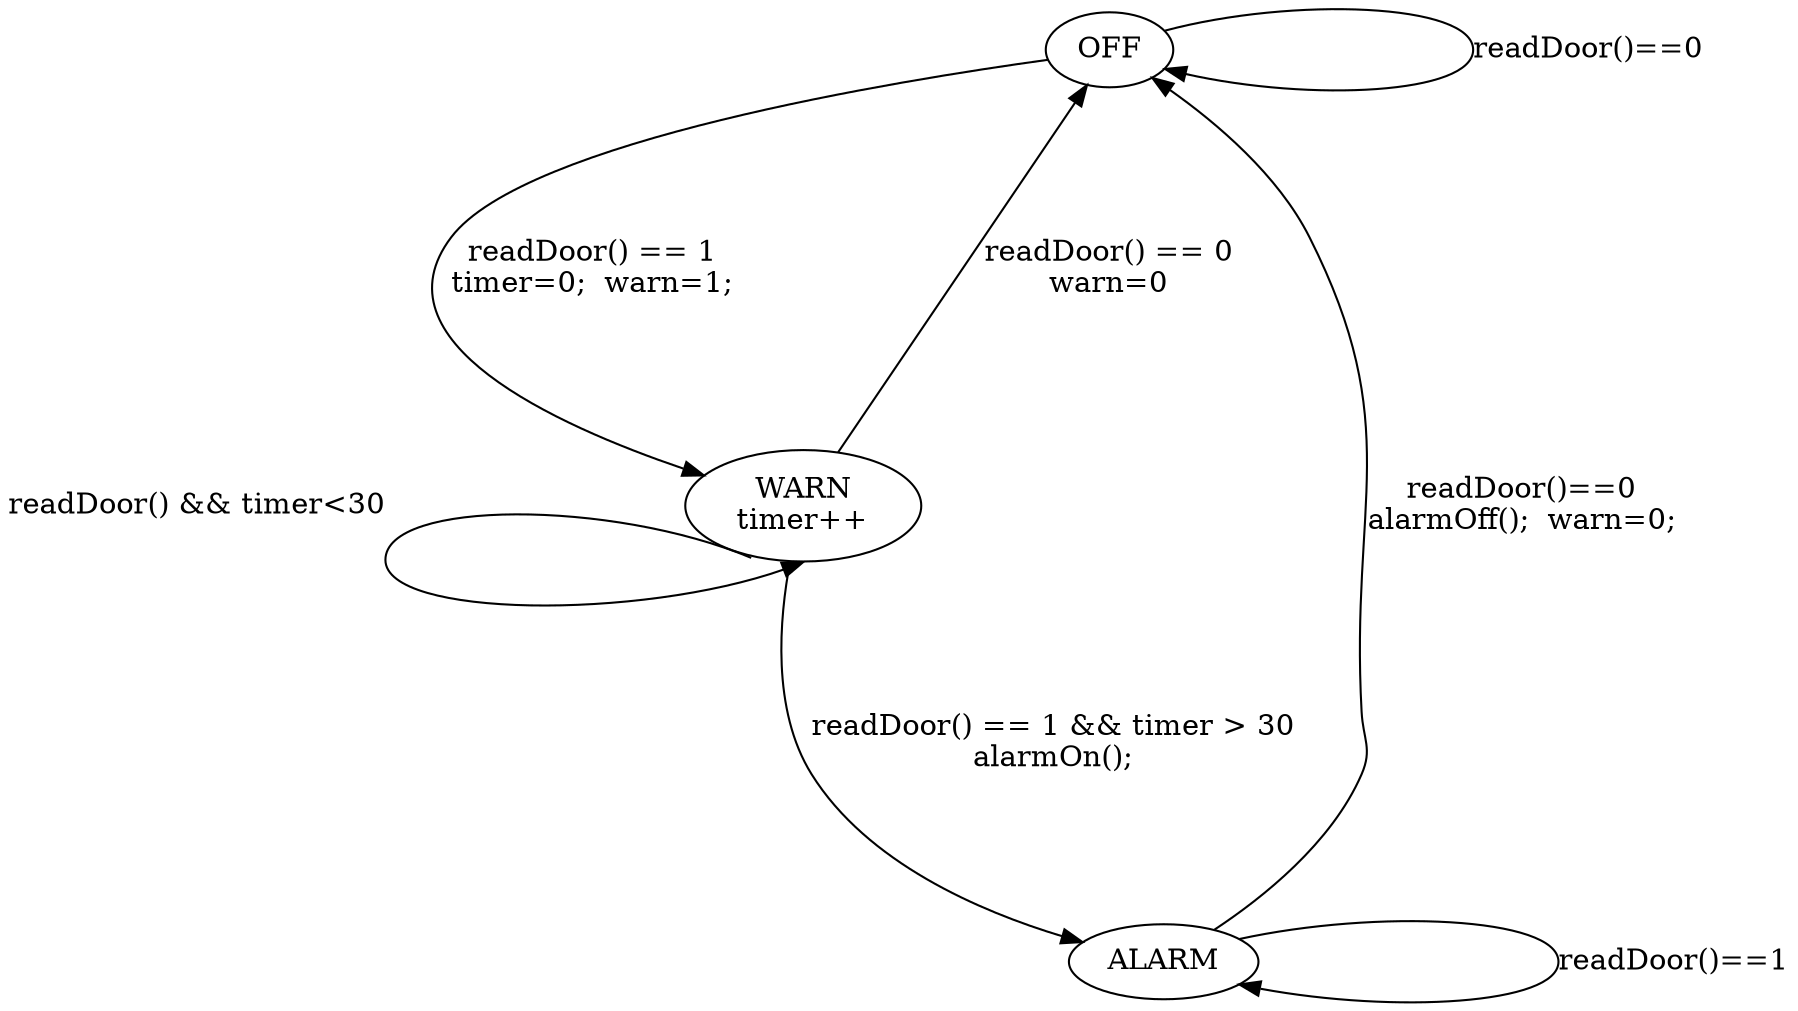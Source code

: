 digraph g {
	graph[mindist=3; nodesep=2; ranksep=2];
      
	OFF[rank=1];
	WARN[label="\N\ntimer++",rank=2];
	ALARM[rank=2];
	OFF->OFF [label="readDoor()==0"];
	OFF -> WARN [label="readDoor() == 1\ntimer=0;  warn=1;"]
	WARN -> OFF [label="readDoor() == 0\nwarn=0"]	
	WARN:sw -> WARN:s [label="readDoor() && timer<30"]
	WARN -> ALARM [label="readDoor() == 1 && timer > 30\nalarmOn();"]
	ALARM -> ALARM [label="readDoor()==1"];
	ALARM -> OFF [label="readDoor()==0\nalarmOff();  warn=0;"]	
					
}
